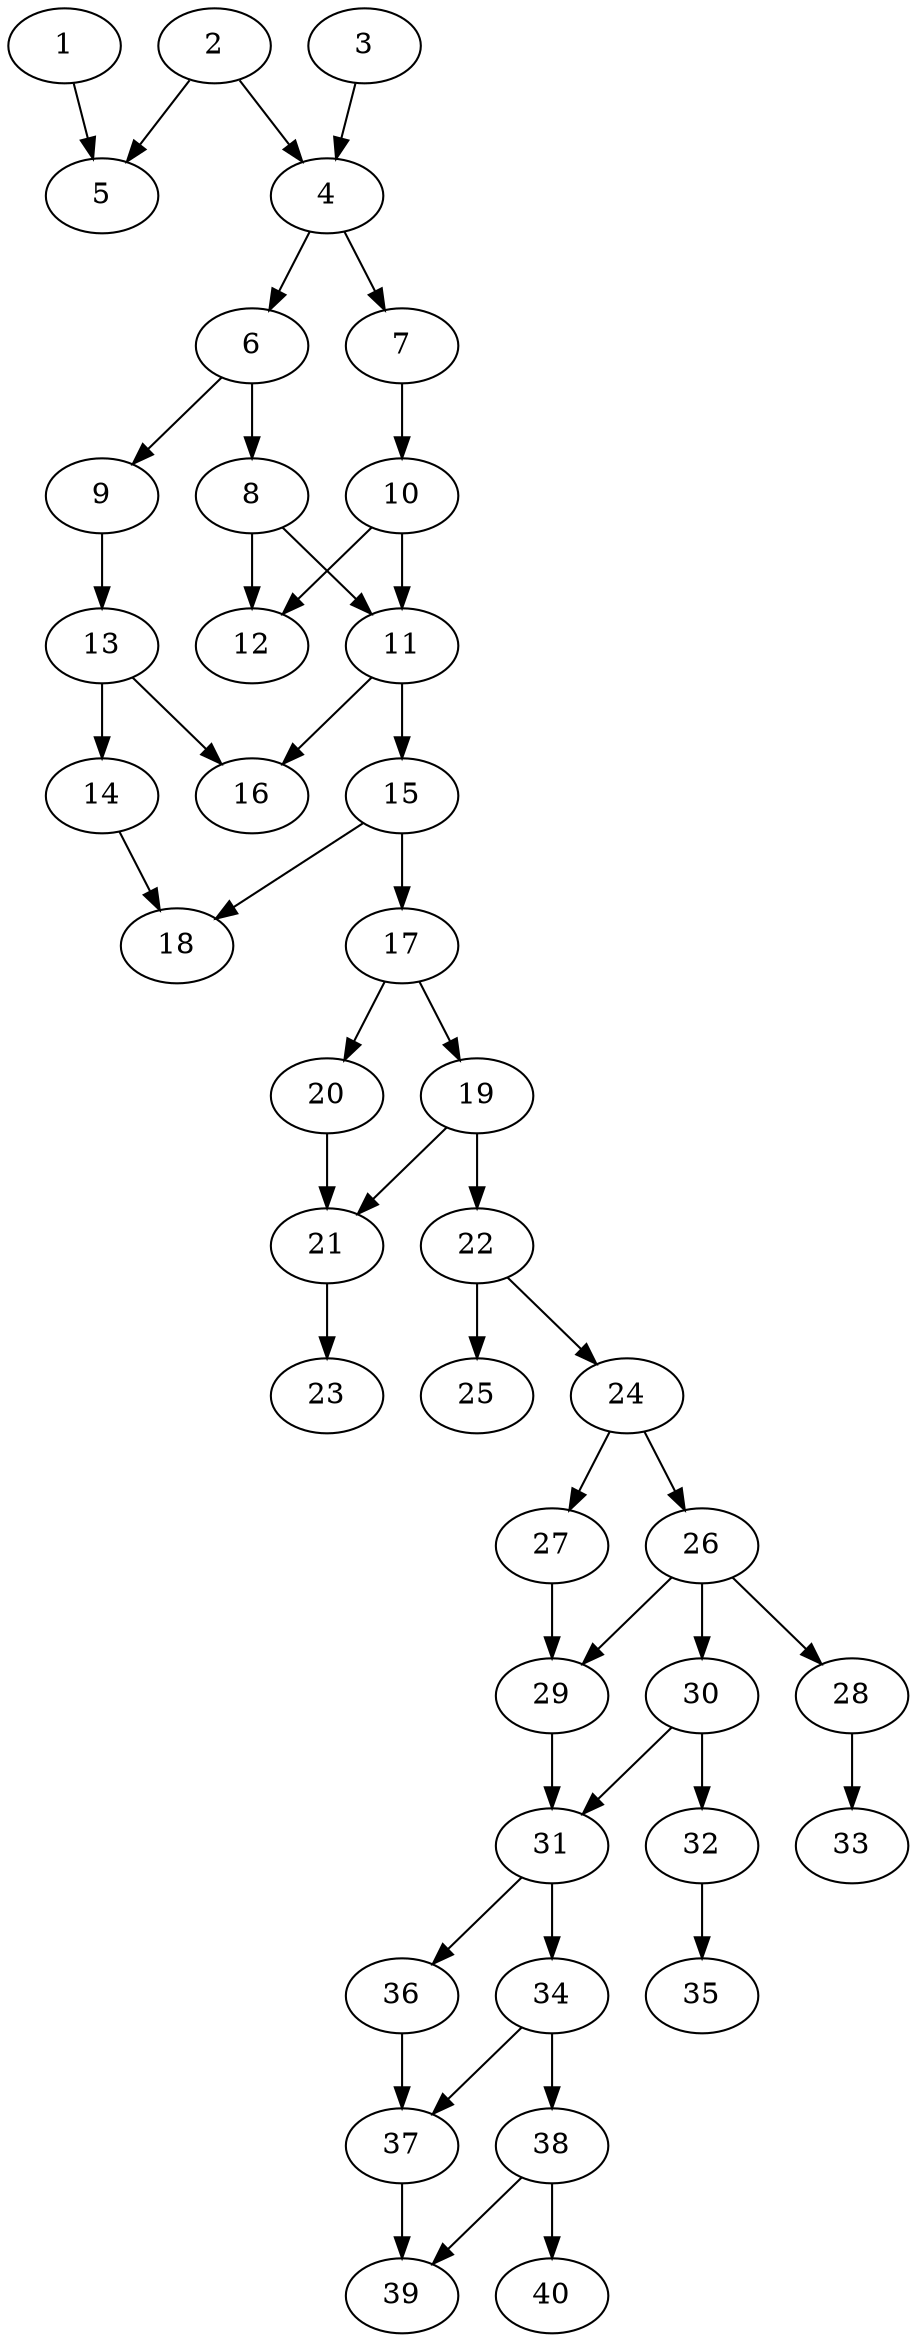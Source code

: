 // DAG automatically generated by daggen at Thu Oct  3 14:06:48 2019
// ./daggen --dot -n 40 --ccr 0.3 --fat 0.3 --regular 0.9 --density 0.6 --mindata 5242880 --maxdata 52428800 
digraph G {
  1 [size="127259307", alpha="0.11", expect_size="38177792"] 
  1 -> 5 [size ="38177792"]
  2 [size="94839467", alpha="0.09", expect_size="28451840"] 
  2 -> 4 [size ="28451840"]
  2 -> 5 [size ="28451840"]
  3 [size="104721067", alpha="0.15", expect_size="31416320"] 
  3 -> 4 [size ="31416320"]
  4 [size="131143680", alpha="0.14", expect_size="39343104"] 
  4 -> 6 [size ="39343104"]
  4 -> 7 [size ="39343104"]
  5 [size="82428587", alpha="0.17", expect_size="24728576"] 
  6 [size="31160320", alpha="0.06", expect_size="9348096"] 
  6 -> 8 [size ="9348096"]
  6 -> 9 [size ="9348096"]
  7 [size="29955413", alpha="0.01", expect_size="8986624"] 
  7 -> 10 [size ="8986624"]
  8 [size="47691093", alpha="0.05", expect_size="14307328"] 
  8 -> 11 [size ="14307328"]
  8 -> 12 [size ="14307328"]
  9 [size="36297387", alpha="0.04", expect_size="10889216"] 
  9 -> 13 [size ="10889216"]
  10 [size="118941013", alpha="0.11", expect_size="35682304"] 
  10 -> 11 [size ="35682304"]
  10 -> 12 [size ="35682304"]
  11 [size="25142613", alpha="0.03", expect_size="7542784"] 
  11 -> 15 [size ="7542784"]
  11 -> 16 [size ="7542784"]
  12 [size="113039360", alpha="0.04", expect_size="33911808"] 
  13 [size="30426453", alpha="0.13", expect_size="9127936"] 
  13 -> 14 [size ="9127936"]
  13 -> 16 [size ="9127936"]
  14 [size="148391253", alpha="0.04", expect_size="44517376"] 
  14 -> 18 [size ="44517376"]
  15 [size="104461653", alpha="0.10", expect_size="31338496"] 
  15 -> 17 [size ="31338496"]
  15 -> 18 [size ="31338496"]
  16 [size="81735680", alpha="0.05", expect_size="24520704"] 
  17 [size="130471253", alpha="0.19", expect_size="39141376"] 
  17 -> 19 [size ="39141376"]
  17 -> 20 [size ="39141376"]
  18 [size="141926400", alpha="0.12", expect_size="42577920"] 
  19 [size="20032853", alpha="0.14", expect_size="6009856"] 
  19 -> 21 [size ="6009856"]
  19 -> 22 [size ="6009856"]
  20 [size="50070187", alpha="0.12", expect_size="15021056"] 
  20 -> 21 [size ="15021056"]
  21 [size="134574080", alpha="0.04", expect_size="40372224"] 
  21 -> 23 [size ="40372224"]
  22 [size="156101973", alpha="0.06", expect_size="46830592"] 
  22 -> 24 [size ="46830592"]
  22 -> 25 [size ="46830592"]
  23 [size="30839467", alpha="0.19", expect_size="9251840"] 
  24 [size="130590720", alpha="0.07", expect_size="39177216"] 
  24 -> 26 [size ="39177216"]
  24 -> 27 [size ="39177216"]
  25 [size="161024000", alpha="0.03", expect_size="48307200"] 
  26 [size="83442347", alpha="0.00", expect_size="25032704"] 
  26 -> 28 [size ="25032704"]
  26 -> 29 [size ="25032704"]
  26 -> 30 [size ="25032704"]
  27 [size="124433067", alpha="0.20", expect_size="37329920"] 
  27 -> 29 [size ="37329920"]
  28 [size="113148587", alpha="0.03", expect_size="33944576"] 
  28 -> 33 [size ="33944576"]
  29 [size="53657600", alpha="0.08", expect_size="16097280"] 
  29 -> 31 [size ="16097280"]
  30 [size="161832960", alpha="0.06", expect_size="48549888"] 
  30 -> 31 [size ="48549888"]
  30 -> 32 [size ="48549888"]
  31 [size="98938880", alpha="0.06", expect_size="29681664"] 
  31 -> 34 [size ="29681664"]
  31 -> 36 [size ="29681664"]
  32 [size="132051627", alpha="0.17", expect_size="39615488"] 
  32 -> 35 [size ="39615488"]
  33 [size="23965013", alpha="0.10", expect_size="7189504"] 
  34 [size="19206827", alpha="0.20", expect_size="5762048"] 
  34 -> 37 [size ="5762048"]
  34 -> 38 [size ="5762048"]
  35 [size="74161493", alpha="0.01", expect_size="22248448"] 
  36 [size="96498347", alpha="0.10", expect_size="28949504"] 
  36 -> 37 [size ="28949504"]
  37 [size="99898027", alpha="0.13", expect_size="29969408"] 
  37 -> 39 [size ="29969408"]
  38 [size="96853333", alpha="0.12", expect_size="29056000"] 
  38 -> 39 [size ="29056000"]
  38 -> 40 [size ="29056000"]
  39 [size="117572267", alpha="0.12", expect_size="35271680"] 
  40 [size="23592960", alpha="0.15", expect_size="7077888"] 
}
